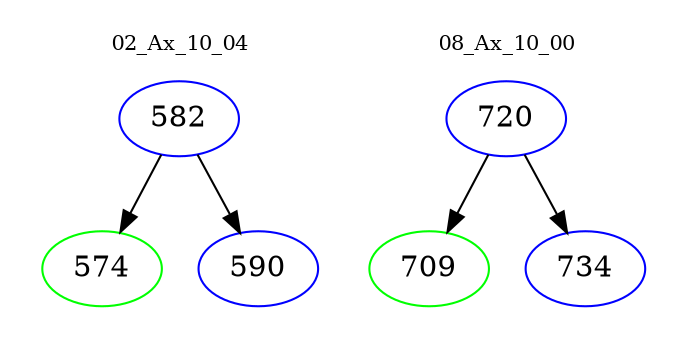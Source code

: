 digraph{
subgraph cluster_0 {
color = white
label = "02_Ax_10_04";
fontsize=10;
T0_582 [label="582", color="blue"]
T0_582 -> T0_574 [color="black"]
T0_574 [label="574", color="green"]
T0_582 -> T0_590 [color="black"]
T0_590 [label="590", color="blue"]
}
subgraph cluster_1 {
color = white
label = "08_Ax_10_00";
fontsize=10;
T1_720 [label="720", color="blue"]
T1_720 -> T1_709 [color="black"]
T1_709 [label="709", color="green"]
T1_720 -> T1_734 [color="black"]
T1_734 [label="734", color="blue"]
}
}
